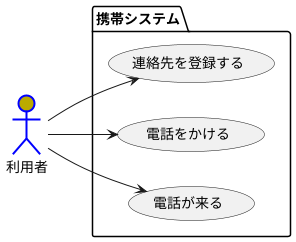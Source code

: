 @startuml ユースケース図
left to right direction
actor 利用者 #BBAA00;line:Blue;line.bold;
package 携帯システム {
usecase 連絡先を登録する
usecase 電話をかける
usecase 電話が来る
}
利用者 --> 連絡先を登録する
利用者 --> 電話をかける
利用者 --> 電話が来る
@enduml